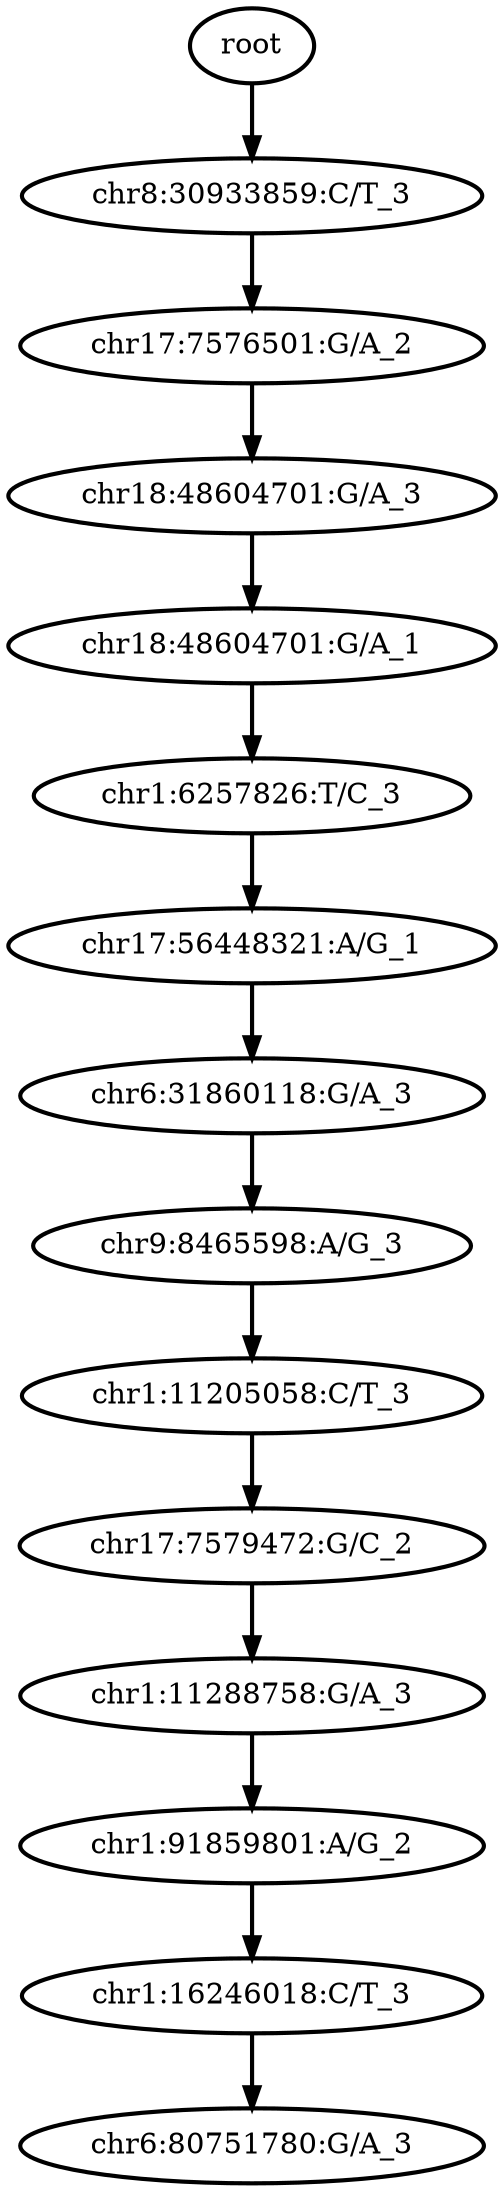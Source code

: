 digraph N {
	overlap="false"
	rankdir="TB"
	0 [label="root", style="bold"];
	1 [label="chr8:30933859:C/T_3", style="bold"];
	2 [label="chr17:7576501:G/A_2", style="bold"];
	3 [label="chr18:48604701:G/A_3", style="bold"];
	4 [label="chr18:48604701:G/A_1", style="bold"];
	5 [label="chr1:6257826:T/C_3", style="bold"];
	6 [label="chr17:56448321:A/G_1", style="bold"];
	7 [label="chr6:31860118:G/A_3", style="bold"];
	8 [label="chr9:8465598:A/G_3", style="bold"];
	9 [label="chr1:11205058:C/T_3", style="bold"];
	10 [label="chr17:7579472:G/C_2", style="bold"];
	11 [label="chr1:11288758:G/A_3", style="bold"];
	12 [label="chr1:91859801:A/G_2", style="bold"];
	13 [label="chr1:16246018:C/T_3", style="bold"];
	14 [label="chr6:80751780:G/A_3", style="bold"];
	0 -> 1 [style="bold"];
	1 -> 2 [style="bold"];
	2 -> 3 [style="bold"];
	3 -> 4 [style="bold"];
	4 -> 5 [style="bold"];
	5 -> 6 [style="bold"];
	6 -> 7 [style="bold"];
	7 -> 8 [style="bold"];
	8 -> 9 [style="bold"];
	9 -> 10 [style="bold"];
	10 -> 11 [style="bold"];
	11 -> 12 [style="bold"];
	12 -> 13 [style="bold"];
	13 -> 14 [style="bold"];
}